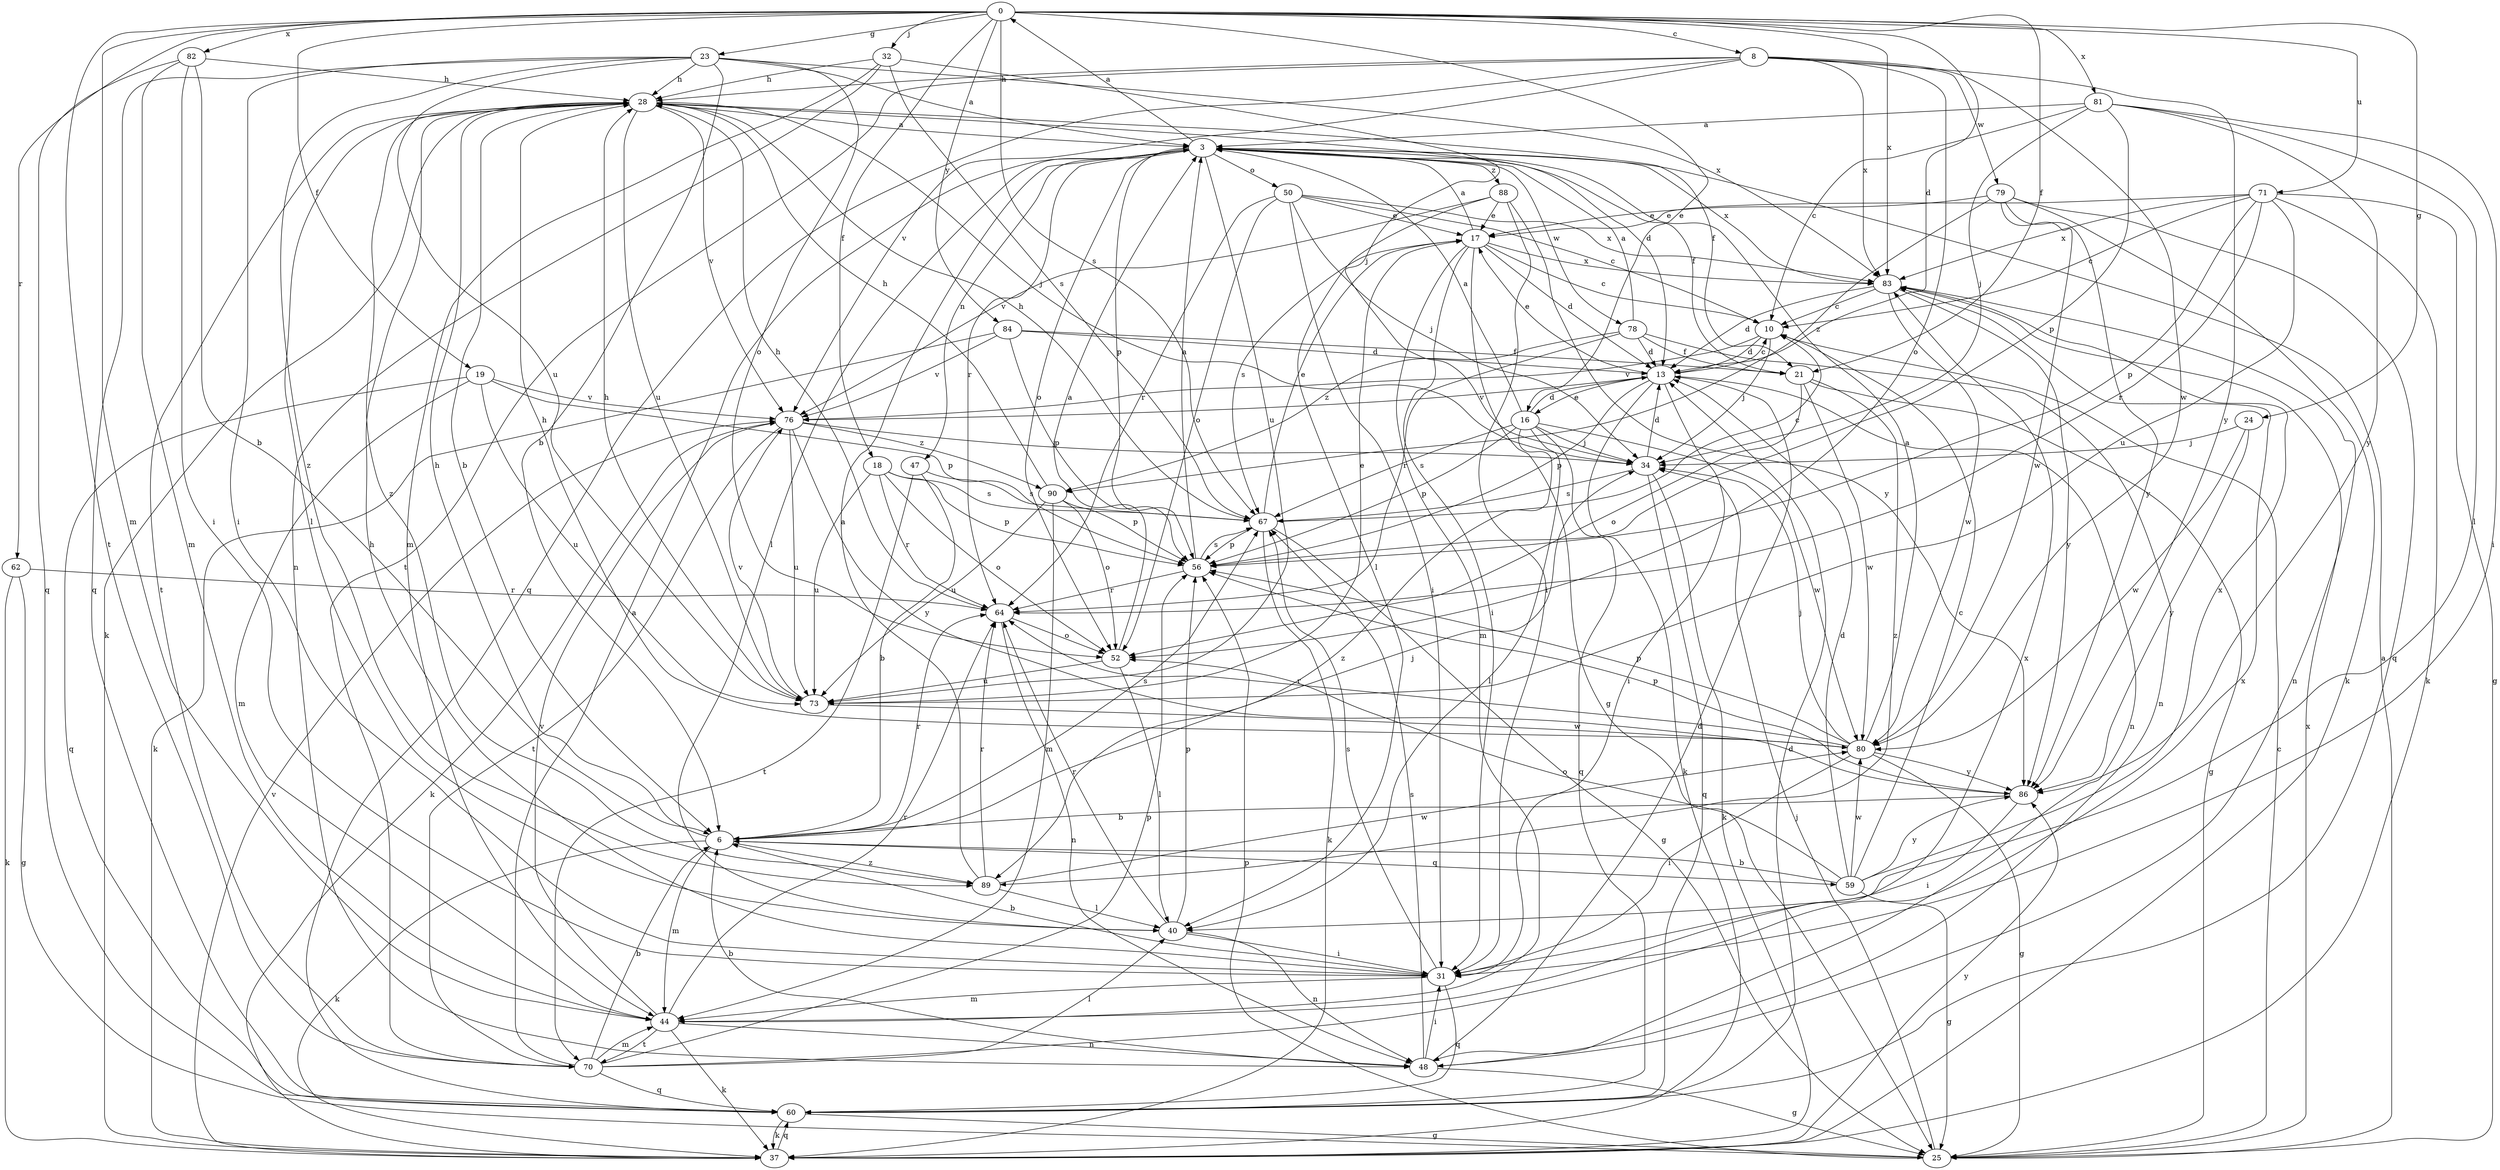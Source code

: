 strict digraph  {
0;
3;
6;
8;
10;
13;
16;
17;
18;
19;
21;
23;
24;
25;
28;
31;
32;
34;
37;
40;
44;
47;
48;
50;
52;
56;
59;
60;
62;
64;
67;
70;
71;
73;
76;
78;
79;
80;
81;
82;
83;
84;
86;
88;
89;
90;
0 -> 8  [label=c];
0 -> 13  [label=d];
0 -> 16  [label=e];
0 -> 18  [label=f];
0 -> 19  [label=f];
0 -> 21  [label=f];
0 -> 23  [label=g];
0 -> 24  [label=g];
0 -> 32  [label=j];
0 -> 44  [label=m];
0 -> 62  [label=r];
0 -> 67  [label=s];
0 -> 70  [label=t];
0 -> 71  [label=u];
0 -> 81  [label=x];
0 -> 82  [label=x];
0 -> 83  [label=x];
0 -> 84  [label=y];
3 -> 0  [label=a];
3 -> 21  [label=f];
3 -> 40  [label=l];
3 -> 47  [label=n];
3 -> 50  [label=o];
3 -> 52  [label=o];
3 -> 56  [label=p];
3 -> 64  [label=r];
3 -> 73  [label=u];
3 -> 78  [label=w];
3 -> 83  [label=x];
3 -> 88  [label=z];
6 -> 28  [label=h];
6 -> 34  [label=j];
6 -> 37  [label=k];
6 -> 44  [label=m];
6 -> 59  [label=q];
6 -> 64  [label=r];
6 -> 67  [label=s];
6 -> 89  [label=z];
8 -> 28  [label=h];
8 -> 52  [label=o];
8 -> 60  [label=q];
8 -> 70  [label=t];
8 -> 76  [label=v];
8 -> 79  [label=w];
8 -> 80  [label=w];
8 -> 83  [label=x];
8 -> 86  [label=y];
10 -> 13  [label=d];
10 -> 34  [label=j];
10 -> 76  [label=v];
13 -> 10  [label=c];
13 -> 16  [label=e];
13 -> 17  [label=e];
13 -> 31  [label=i];
13 -> 37  [label=k];
13 -> 48  [label=n];
13 -> 56  [label=p];
13 -> 76  [label=v];
16 -> 3  [label=a];
16 -> 13  [label=d];
16 -> 34  [label=j];
16 -> 40  [label=l];
16 -> 56  [label=p];
16 -> 60  [label=q];
16 -> 67  [label=s];
16 -> 80  [label=w];
16 -> 89  [label=z];
17 -> 3  [label=a];
17 -> 10  [label=c];
17 -> 13  [label=d];
17 -> 25  [label=g];
17 -> 31  [label=i];
17 -> 44  [label=m];
17 -> 67  [label=s];
17 -> 83  [label=x];
18 -> 52  [label=o];
18 -> 56  [label=p];
18 -> 64  [label=r];
18 -> 67  [label=s];
18 -> 73  [label=u];
19 -> 44  [label=m];
19 -> 56  [label=p];
19 -> 60  [label=q];
19 -> 73  [label=u];
19 -> 76  [label=v];
21 -> 25  [label=g];
21 -> 52  [label=o];
21 -> 80  [label=w];
21 -> 89  [label=z];
23 -> 3  [label=a];
23 -> 6  [label=b];
23 -> 28  [label=h];
23 -> 31  [label=i];
23 -> 52  [label=o];
23 -> 60  [label=q];
23 -> 73  [label=u];
23 -> 83  [label=x];
23 -> 89  [label=z];
24 -> 34  [label=j];
24 -> 80  [label=w];
24 -> 86  [label=y];
25 -> 3  [label=a];
25 -> 10  [label=c];
25 -> 34  [label=j];
25 -> 56  [label=p];
25 -> 83  [label=x];
28 -> 3  [label=a];
28 -> 6  [label=b];
28 -> 13  [label=d];
28 -> 21  [label=f];
28 -> 34  [label=j];
28 -> 37  [label=k];
28 -> 40  [label=l];
28 -> 70  [label=t];
28 -> 73  [label=u];
28 -> 76  [label=v];
28 -> 89  [label=z];
31 -> 6  [label=b];
31 -> 28  [label=h];
31 -> 44  [label=m];
31 -> 60  [label=q];
31 -> 67  [label=s];
32 -> 28  [label=h];
32 -> 34  [label=j];
32 -> 44  [label=m];
32 -> 48  [label=n];
32 -> 67  [label=s];
34 -> 13  [label=d];
34 -> 37  [label=k];
34 -> 60  [label=q];
34 -> 67  [label=s];
37 -> 60  [label=q];
37 -> 76  [label=v];
37 -> 86  [label=y];
40 -> 31  [label=i];
40 -> 48  [label=n];
40 -> 56  [label=p];
40 -> 64  [label=r];
44 -> 37  [label=k];
44 -> 48  [label=n];
44 -> 64  [label=r];
44 -> 70  [label=t];
44 -> 76  [label=v];
44 -> 83  [label=x];
47 -> 6  [label=b];
47 -> 67  [label=s];
47 -> 70  [label=t];
48 -> 6  [label=b];
48 -> 13  [label=d];
48 -> 25  [label=g];
48 -> 31  [label=i];
48 -> 67  [label=s];
50 -> 10  [label=c];
50 -> 17  [label=e];
50 -> 31  [label=i];
50 -> 34  [label=j];
50 -> 52  [label=o];
50 -> 64  [label=r];
50 -> 83  [label=x];
52 -> 3  [label=a];
52 -> 40  [label=l];
52 -> 73  [label=u];
56 -> 3  [label=a];
56 -> 64  [label=r];
56 -> 67  [label=s];
59 -> 6  [label=b];
59 -> 10  [label=c];
59 -> 13  [label=d];
59 -> 25  [label=g];
59 -> 52  [label=o];
59 -> 80  [label=w];
59 -> 83  [label=x];
59 -> 86  [label=y];
60 -> 13  [label=d];
60 -> 25  [label=g];
60 -> 37  [label=k];
62 -> 25  [label=g];
62 -> 37  [label=k];
62 -> 64  [label=r];
64 -> 28  [label=h];
64 -> 48  [label=n];
64 -> 52  [label=o];
67 -> 10  [label=c];
67 -> 17  [label=e];
67 -> 25  [label=g];
67 -> 28  [label=h];
67 -> 37  [label=k];
67 -> 56  [label=p];
70 -> 3  [label=a];
70 -> 6  [label=b];
70 -> 40  [label=l];
70 -> 44  [label=m];
70 -> 56  [label=p];
70 -> 60  [label=q];
70 -> 83  [label=x];
71 -> 10  [label=c];
71 -> 17  [label=e];
71 -> 25  [label=g];
71 -> 37  [label=k];
71 -> 56  [label=p];
71 -> 64  [label=r];
71 -> 73  [label=u];
71 -> 83  [label=x];
73 -> 17  [label=e];
73 -> 28  [label=h];
73 -> 76  [label=v];
73 -> 80  [label=w];
76 -> 34  [label=j];
76 -> 37  [label=k];
76 -> 70  [label=t];
76 -> 73  [label=u];
76 -> 86  [label=y];
76 -> 90  [label=z];
78 -> 3  [label=a];
78 -> 13  [label=d];
78 -> 21  [label=f];
78 -> 48  [label=n];
78 -> 64  [label=r];
78 -> 90  [label=z];
79 -> 17  [label=e];
79 -> 37  [label=k];
79 -> 60  [label=q];
79 -> 80  [label=w];
79 -> 86  [label=y];
79 -> 90  [label=z];
80 -> 3  [label=a];
80 -> 25  [label=g];
80 -> 28  [label=h];
80 -> 31  [label=i];
80 -> 34  [label=j];
80 -> 56  [label=p];
80 -> 64  [label=r];
80 -> 86  [label=y];
81 -> 3  [label=a];
81 -> 10  [label=c];
81 -> 31  [label=i];
81 -> 34  [label=j];
81 -> 40  [label=l];
81 -> 56  [label=p];
81 -> 86  [label=y];
82 -> 6  [label=b];
82 -> 28  [label=h];
82 -> 31  [label=i];
82 -> 44  [label=m];
82 -> 60  [label=q];
83 -> 10  [label=c];
83 -> 13  [label=d];
83 -> 48  [label=n];
83 -> 80  [label=w];
83 -> 86  [label=y];
84 -> 13  [label=d];
84 -> 21  [label=f];
84 -> 37  [label=k];
84 -> 56  [label=p];
84 -> 76  [label=v];
86 -> 6  [label=b];
86 -> 31  [label=i];
86 -> 56  [label=p];
88 -> 17  [label=e];
88 -> 31  [label=i];
88 -> 40  [label=l];
88 -> 76  [label=v];
88 -> 86  [label=y];
89 -> 3  [label=a];
89 -> 40  [label=l];
89 -> 64  [label=r];
89 -> 80  [label=w];
90 -> 28  [label=h];
90 -> 44  [label=m];
90 -> 52  [label=o];
90 -> 56  [label=p];
90 -> 73  [label=u];
}
